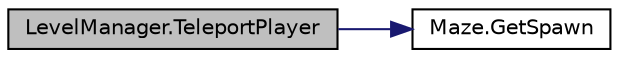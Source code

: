 digraph "LevelManager.TeleportPlayer"
{
  edge [fontname="Helvetica",fontsize="10",labelfontname="Helvetica",labelfontsize="10"];
  node [fontname="Helvetica",fontsize="10",shape=record];
  rankdir="LR";
  Node5 [label="LevelManager.TeleportPlayer",height=0.2,width=0.4,color="black", fillcolor="grey75", style="filled", fontcolor="black"];
  Node5 -> Node6 [color="midnightblue",fontsize="10",style="solid",fontname="Helvetica"];
  Node6 [label="Maze.GetSpawn",height=0.2,width=0.4,color="black", fillcolor="white", style="filled",URL="$class_maze.html#a3a6ab31bb66f4fab7e6776ce991ad897",tooltip="Returns the spawn location. "];
}
